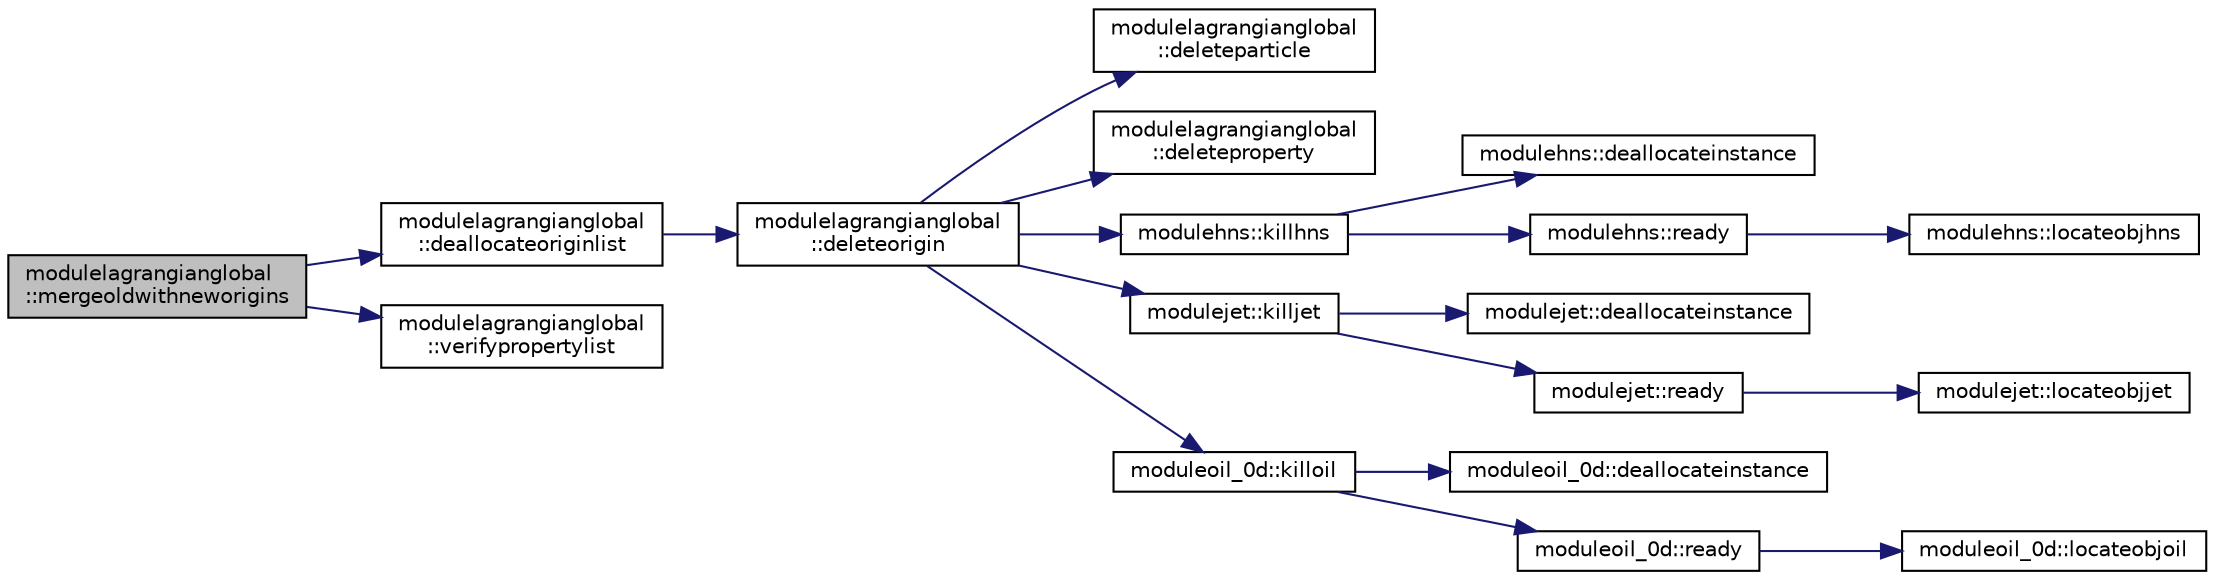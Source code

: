 digraph "modulelagrangianglobal::mergeoldwithneworigins"
{
 // LATEX_PDF_SIZE
  edge [fontname="Helvetica",fontsize="10",labelfontname="Helvetica",labelfontsize="10"];
  node [fontname="Helvetica",fontsize="10",shape=record];
  rankdir="LR";
  Node1 [label="modulelagrangianglobal\l::mergeoldwithneworigins",height=0.2,width=0.4,color="black", fillcolor="grey75", style="filled", fontcolor="black",tooltip=" "];
  Node1 -> Node2 [color="midnightblue",fontsize="10",style="solid",fontname="Helvetica"];
  Node2 [label="modulelagrangianglobal\l::deallocateoriginlist",height=0.2,width=0.4,color="black", fillcolor="white", style="filled",URL="$namespacemodulelagrangianglobal.html#a6e34918fa64284d7048a43df89293088",tooltip=" "];
  Node2 -> Node3 [color="midnightblue",fontsize="10",style="solid",fontname="Helvetica"];
  Node3 [label="modulelagrangianglobal\l::deleteorigin",height=0.2,width=0.4,color="black", fillcolor="white", style="filled",URL="$namespacemodulelagrangianglobal.html#a47b61d17a8d0a48abe9ccb2937d67a93",tooltip=" "];
  Node3 -> Node4 [color="midnightblue",fontsize="10",style="solid",fontname="Helvetica"];
  Node4 [label="modulelagrangianglobal\l::deleteparticle",height=0.2,width=0.4,color="black", fillcolor="white", style="filled",URL="$namespacemodulelagrangianglobal.html#aef9b588fe6eb57b2059f4fd96df7bd7d",tooltip=" "];
  Node3 -> Node5 [color="midnightblue",fontsize="10",style="solid",fontname="Helvetica"];
  Node5 [label="modulelagrangianglobal\l::deleteproperty",height=0.2,width=0.4,color="black", fillcolor="white", style="filled",URL="$namespacemodulelagrangianglobal.html#af269f1bc18ee6db0ac6b2b6d27bc7499",tooltip=" "];
  Node3 -> Node6 [color="midnightblue",fontsize="10",style="solid",fontname="Helvetica"];
  Node6 [label="modulehns::killhns",height=0.2,width=0.4,color="black", fillcolor="white", style="filled",URL="$namespacemodulehns.html#ae9cbb1085170907acb10a56c08c0a669",tooltip=" "];
  Node6 -> Node7 [color="midnightblue",fontsize="10",style="solid",fontname="Helvetica"];
  Node7 [label="modulehns::deallocateinstance",height=0.2,width=0.4,color="black", fillcolor="white", style="filled",URL="$namespacemodulehns.html#a3c016aeb7936c47cd4071d8b9aa3ac75",tooltip=" "];
  Node6 -> Node8 [color="midnightblue",fontsize="10",style="solid",fontname="Helvetica"];
  Node8 [label="modulehns::ready",height=0.2,width=0.4,color="black", fillcolor="white", style="filled",URL="$namespacemodulehns.html#a1b4bda03d346568b51278fca35b05366",tooltip=" "];
  Node8 -> Node9 [color="midnightblue",fontsize="10",style="solid",fontname="Helvetica"];
  Node9 [label="modulehns::locateobjhns",height=0.2,width=0.4,color="black", fillcolor="white", style="filled",URL="$namespacemodulehns.html#aff869b6b5dffbe4b2d00b777a1c0455d",tooltip=" "];
  Node3 -> Node10 [color="midnightblue",fontsize="10",style="solid",fontname="Helvetica"];
  Node10 [label="modulejet::killjet",height=0.2,width=0.4,color="black", fillcolor="white", style="filled",URL="$namespacemodulejet.html#a98749a91e325a4b4041aa46d5abfde4e",tooltip=" "];
  Node10 -> Node11 [color="midnightblue",fontsize="10",style="solid",fontname="Helvetica"];
  Node11 [label="modulejet::deallocateinstance",height=0.2,width=0.4,color="black", fillcolor="white", style="filled",URL="$namespacemodulejet.html#aed198ff7ee371124ec0afa1cd4cfe116",tooltip=" "];
  Node10 -> Node12 [color="midnightblue",fontsize="10",style="solid",fontname="Helvetica"];
  Node12 [label="modulejet::ready",height=0.2,width=0.4,color="black", fillcolor="white", style="filled",URL="$namespacemodulejet.html#a08cf17884b67eb6e393c3f7553f6398f",tooltip=" "];
  Node12 -> Node13 [color="midnightblue",fontsize="10",style="solid",fontname="Helvetica"];
  Node13 [label="modulejet::locateobjjet",height=0.2,width=0.4,color="black", fillcolor="white", style="filled",URL="$namespacemodulejet.html#a0b2668a76b18f69741deda8796740f8f",tooltip=" "];
  Node3 -> Node14 [color="midnightblue",fontsize="10",style="solid",fontname="Helvetica"];
  Node14 [label="moduleoil_0d::killoil",height=0.2,width=0.4,color="black", fillcolor="white", style="filled",URL="$namespacemoduleoil__0d.html#af1fa454b03e05f0047dd0b211f889b4b",tooltip=" "];
  Node14 -> Node15 [color="midnightblue",fontsize="10",style="solid",fontname="Helvetica"];
  Node15 [label="moduleoil_0d::deallocateinstance",height=0.2,width=0.4,color="black", fillcolor="white", style="filled",URL="$namespacemoduleoil__0d.html#af21b7b35e50b7197438d5bfc61cb5ac4",tooltip=" "];
  Node14 -> Node16 [color="midnightblue",fontsize="10",style="solid",fontname="Helvetica"];
  Node16 [label="moduleoil_0d::ready",height=0.2,width=0.4,color="black", fillcolor="white", style="filled",URL="$namespacemoduleoil__0d.html#a5cfb3f6c158c2f89ed12f50f11b66786",tooltip=" "];
  Node16 -> Node17 [color="midnightblue",fontsize="10",style="solid",fontname="Helvetica"];
  Node17 [label="moduleoil_0d::locateobjoil",height=0.2,width=0.4,color="black", fillcolor="white", style="filled",URL="$namespacemoduleoil__0d.html#a9c7229be13ce2cc83e0f461b6355f4fa",tooltip=" "];
  Node1 -> Node18 [color="midnightblue",fontsize="10",style="solid",fontname="Helvetica"];
  Node18 [label="modulelagrangianglobal\l::verifypropertylist",height=0.2,width=0.4,color="black", fillcolor="white", style="filled",URL="$namespacemodulelagrangianglobal.html#a2f8a821bfd65da179345d2d6813fb1e3",tooltip=" "];
}
